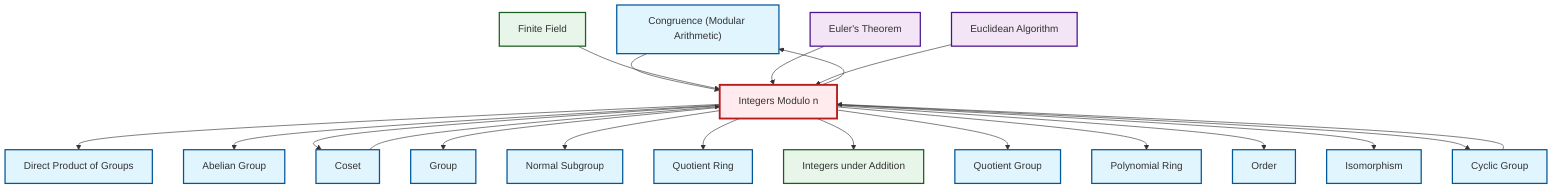 graph TD
    classDef definition fill:#e1f5fe,stroke:#01579b,stroke-width:2px
    classDef theorem fill:#f3e5f5,stroke:#4a148c,stroke-width:2px
    classDef axiom fill:#fff3e0,stroke:#e65100,stroke-width:2px
    classDef example fill:#e8f5e9,stroke:#1b5e20,stroke-width:2px
    classDef current fill:#ffebee,stroke:#b71c1c,stroke-width:3px
    def-order["Order"]:::definition
    def-polynomial-ring["Polynomial Ring"]:::definition
    def-abelian-group["Abelian Group"]:::definition
    ex-integers-addition["Integers under Addition"]:::example
    def-normal-subgroup["Normal Subgroup"]:::definition
    def-congruence["Congruence (Modular Arithmetic)"]:::definition
    ex-quotient-integers-mod-n["Integers Modulo n"]:::example
    def-isomorphism["Isomorphism"]:::definition
    ex-finite-field["Finite Field"]:::example
    def-coset["Coset"]:::definition
    def-cyclic-group["Cyclic Group"]:::definition
    thm-euclidean-algorithm["Euclidean Algorithm"]:::theorem
    def-direct-product["Direct Product of Groups"]:::definition
    def-quotient-ring["Quotient Ring"]:::definition
    def-group["Group"]:::definition
    thm-euler["Euler's Theorem"]:::theorem
    def-quotient-group["Quotient Group"]:::definition
    ex-quotient-integers-mod-n --> def-direct-product
    def-congruence --> ex-quotient-integers-mod-n
    ex-quotient-integers-mod-n --> def-abelian-group
    ex-finite-field --> ex-quotient-integers-mod-n
    thm-euler --> ex-quotient-integers-mod-n
    ex-quotient-integers-mod-n --> def-coset
    ex-quotient-integers-mod-n --> def-group
    ex-quotient-integers-mod-n --> def-normal-subgroup
    ex-quotient-integers-mod-n --> def-quotient-ring
    def-cyclic-group --> ex-quotient-integers-mod-n
    ex-quotient-integers-mod-n --> ex-integers-addition
    thm-euclidean-algorithm --> ex-quotient-integers-mod-n
    ex-quotient-integers-mod-n --> def-quotient-group
    ex-quotient-integers-mod-n --> def-congruence
    ex-quotient-integers-mod-n --> def-polynomial-ring
    def-coset --> ex-quotient-integers-mod-n
    ex-quotient-integers-mod-n --> def-order
    ex-quotient-integers-mod-n --> def-isomorphism
    ex-quotient-integers-mod-n --> def-cyclic-group
    class ex-quotient-integers-mod-n current